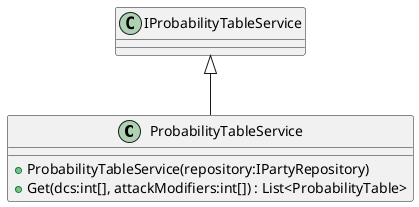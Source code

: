 @startuml
class ProbabilityTableService {
    + ProbabilityTableService(repository:IPartyRepository)
    + Get(dcs:int[], attackModifiers:int[]) : List<ProbabilityTable>
}
IProbabilityTableService <|-- ProbabilityTableService
@enduml
